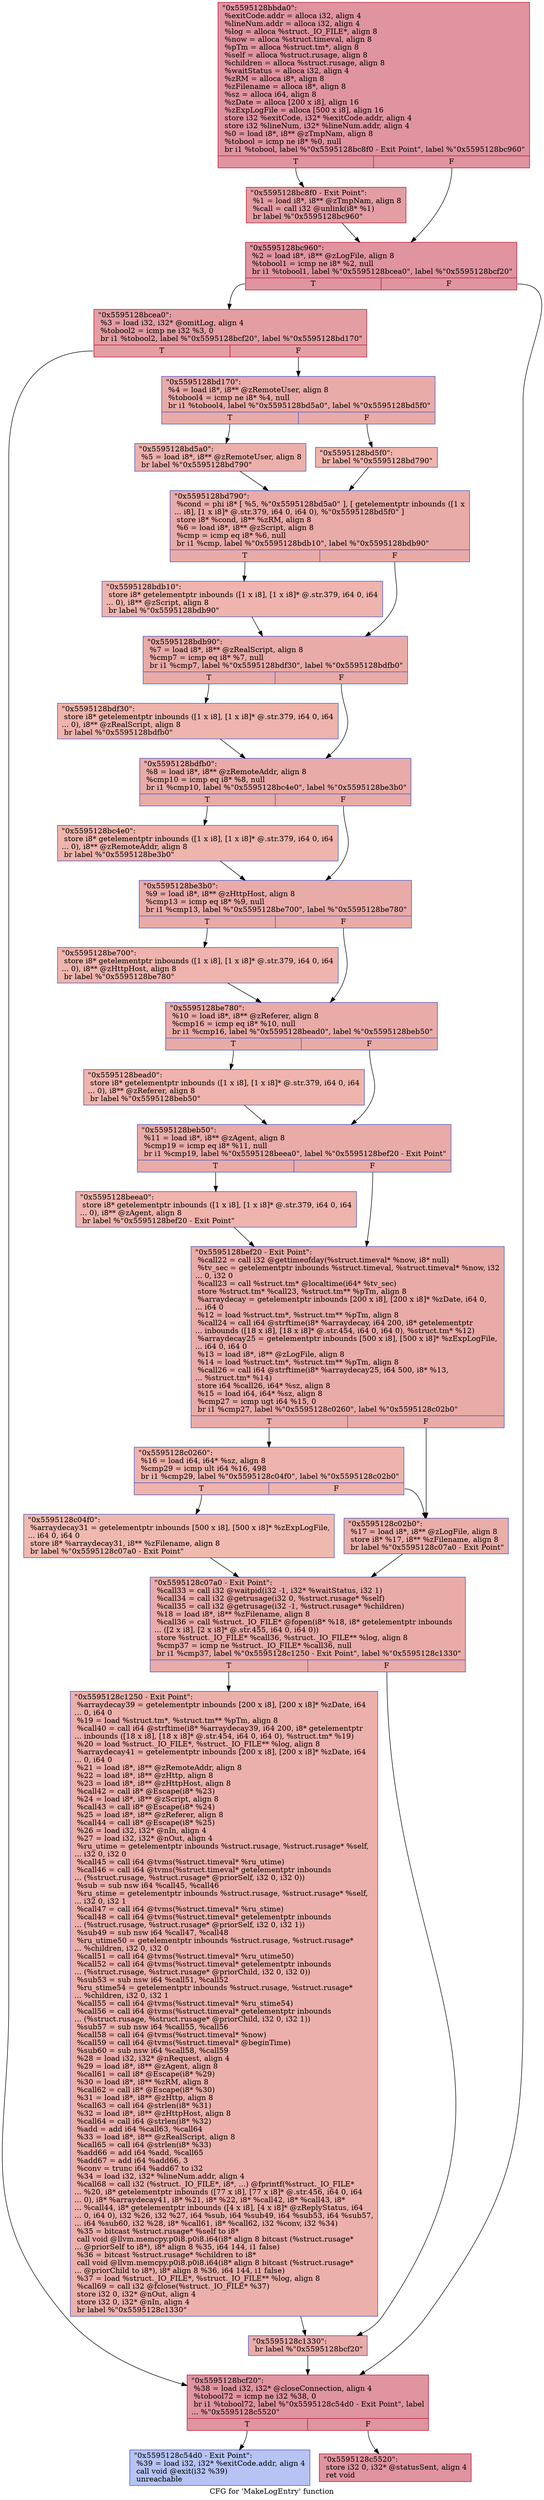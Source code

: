 digraph "CFG for 'MakeLogEntry' function" {
	label="CFG for 'MakeLogEntry' function";

	Node0x5595128bbda0 [shape=record,color="#b70d28ff", style=filled, fillcolor="#b70d2870",label="{\"0x5595128bbda0\":\l  %exitCode.addr = alloca i32, align 4\l  %lineNum.addr = alloca i32, align 4\l  %log = alloca %struct._IO_FILE*, align 8\l  %now = alloca %struct.timeval, align 8\l  %pTm = alloca %struct.tm*, align 8\l  %self = alloca %struct.rusage, align 8\l  %children = alloca %struct.rusage, align 8\l  %waitStatus = alloca i32, align 4\l  %zRM = alloca i8*, align 8\l  %zFilename = alloca i8*, align 8\l  %sz = alloca i64, align 8\l  %zDate = alloca [200 x i8], align 16\l  %zExpLogFile = alloca [500 x i8], align 16\l  store i32 %exitCode, i32* %exitCode.addr, align 4\l  store i32 %lineNum, i32* %lineNum.addr, align 4\l  %0 = load i8*, i8** @zTmpNam, align 8\l  %tobool = icmp ne i8* %0, null\l  br i1 %tobool, label %\"0x5595128bc8f0 - Exit Point\", label %\"0x5595128bc960\"\l|{<s0>T|<s1>F}}"];
	Node0x5595128bbda0:s0 -> Node0x5595128bc8f0;
	Node0x5595128bbda0:s1 -> Node0x5595128bc960;
	Node0x5595128bc8f0 [shape=record,color="#b70d28ff", style=filled, fillcolor="#be242e70",label="{\"0x5595128bc8f0 - Exit Point\":                    \l  %1 = load i8*, i8** @zTmpNam, align 8\l  %call = call i32 @unlink(i8* %1)\l  br label %\"0x5595128bc960\"\l}"];
	Node0x5595128bc8f0 -> Node0x5595128bc960;
	Node0x5595128bc960 [shape=record,color="#b70d28ff", style=filled, fillcolor="#b70d2870",label="{\"0x5595128bc960\":                                 \l  %2 = load i8*, i8** @zLogFile, align 8\l  %tobool1 = icmp ne i8* %2, null\l  br i1 %tobool1, label %\"0x5595128bcea0\", label %\"0x5595128bcf20\"\l|{<s0>T|<s1>F}}"];
	Node0x5595128bc960:s0 -> Node0x5595128bcea0;
	Node0x5595128bc960:s1 -> Node0x5595128bcf20;
	Node0x5595128bcea0 [shape=record,color="#b70d28ff", style=filled, fillcolor="#be242e70",label="{\"0x5595128bcea0\":                                 \l  %3 = load i32, i32* @omitLog, align 4\l  %tobool2 = icmp ne i32 %3, 0\l  br i1 %tobool2, label %\"0x5595128bcf20\", label %\"0x5595128bd170\"\l|{<s0>T|<s1>F}}"];
	Node0x5595128bcea0:s0 -> Node0x5595128bcf20;
	Node0x5595128bcea0:s1 -> Node0x5595128bd170;
	Node0x5595128bd170 [shape=record,color="#3d50c3ff", style=filled, fillcolor="#cc403a70",label="{\"0x5595128bd170\":                                 \l  %4 = load i8*, i8** @zRemoteUser, align 8\l  %tobool4 = icmp ne i8* %4, null\l  br i1 %tobool4, label %\"0x5595128bd5a0\", label %\"0x5595128bd5f0\"\l|{<s0>T|<s1>F}}"];
	Node0x5595128bd170:s0 -> Node0x5595128bd5a0;
	Node0x5595128bd170:s1 -> Node0x5595128bd5f0;
	Node0x5595128bd5a0 [shape=record,color="#3d50c3ff", style=filled, fillcolor="#d24b4070",label="{\"0x5595128bd5a0\":                                 \l  %5 = load i8*, i8** @zRemoteUser, align 8\l  br label %\"0x5595128bd790\"\l}"];
	Node0x5595128bd5a0 -> Node0x5595128bd790;
	Node0x5595128bd5f0 [shape=record,color="#3d50c3ff", style=filled, fillcolor="#d8564670",label="{\"0x5595128bd5f0\":                                 \l  br label %\"0x5595128bd790\"\l}"];
	Node0x5595128bd5f0 -> Node0x5595128bd790;
	Node0x5595128bd790 [shape=record,color="#3d50c3ff", style=filled, fillcolor="#cc403a70",label="{\"0x5595128bd790\":                                 \l  %cond = phi i8* [ %5, %\"0x5595128bd5a0\" ], [ getelementptr inbounds ([1 x\l... i8], [1 x i8]* @.str.379, i64 0, i64 0), %\"0x5595128bd5f0\" ]\l  store i8* %cond, i8** %zRM, align 8\l  %6 = load i8*, i8** @zScript, align 8\l  %cmp = icmp eq i8* %6, null\l  br i1 %cmp, label %\"0x5595128bdb10\", label %\"0x5595128bdb90\"\l|{<s0>T|<s1>F}}"];
	Node0x5595128bd790:s0 -> Node0x5595128bdb10;
	Node0x5595128bd790:s1 -> Node0x5595128bdb90;
	Node0x5595128bdb10 [shape=record,color="#3d50c3ff", style=filled, fillcolor="#d8564670",label="{\"0x5595128bdb10\":                                 \l  store i8* getelementptr inbounds ([1 x i8], [1 x i8]* @.str.379, i64 0, i64\l... 0), i8** @zScript, align 8\l  br label %\"0x5595128bdb90\"\l}"];
	Node0x5595128bdb10 -> Node0x5595128bdb90;
	Node0x5595128bdb90 [shape=record,color="#3d50c3ff", style=filled, fillcolor="#cc403a70",label="{\"0x5595128bdb90\":                                 \l  %7 = load i8*, i8** @zRealScript, align 8\l  %cmp7 = icmp eq i8* %7, null\l  br i1 %cmp7, label %\"0x5595128bdf30\", label %\"0x5595128bdfb0\"\l|{<s0>T|<s1>F}}"];
	Node0x5595128bdb90:s0 -> Node0x5595128bdf30;
	Node0x5595128bdb90:s1 -> Node0x5595128bdfb0;
	Node0x5595128bdf30 [shape=record,color="#3d50c3ff", style=filled, fillcolor="#d8564670",label="{\"0x5595128bdf30\":                                 \l  store i8* getelementptr inbounds ([1 x i8], [1 x i8]* @.str.379, i64 0, i64\l... 0), i8** @zRealScript, align 8\l  br label %\"0x5595128bdfb0\"\l}"];
	Node0x5595128bdf30 -> Node0x5595128bdfb0;
	Node0x5595128bdfb0 [shape=record,color="#3d50c3ff", style=filled, fillcolor="#cc403a70",label="{\"0x5595128bdfb0\":                                 \l  %8 = load i8*, i8** @zRemoteAddr, align 8\l  %cmp10 = icmp eq i8* %8, null\l  br i1 %cmp10, label %\"0x5595128bc4e0\", label %\"0x5595128be3b0\"\l|{<s0>T|<s1>F}}"];
	Node0x5595128bdfb0:s0 -> Node0x5595128bc4e0;
	Node0x5595128bdfb0:s1 -> Node0x5595128be3b0;
	Node0x5595128bc4e0 [shape=record,color="#3d50c3ff", style=filled, fillcolor="#d8564670",label="{\"0x5595128bc4e0\":                                 \l  store i8* getelementptr inbounds ([1 x i8], [1 x i8]* @.str.379, i64 0, i64\l... 0), i8** @zRemoteAddr, align 8\l  br label %\"0x5595128be3b0\"\l}"];
	Node0x5595128bc4e0 -> Node0x5595128be3b0;
	Node0x5595128be3b0 [shape=record,color="#3d50c3ff", style=filled, fillcolor="#cc403a70",label="{\"0x5595128be3b0\":                                 \l  %9 = load i8*, i8** @zHttpHost, align 8\l  %cmp13 = icmp eq i8* %9, null\l  br i1 %cmp13, label %\"0x5595128be700\", label %\"0x5595128be780\"\l|{<s0>T|<s1>F}}"];
	Node0x5595128be3b0:s0 -> Node0x5595128be700;
	Node0x5595128be3b0:s1 -> Node0x5595128be780;
	Node0x5595128be700 [shape=record,color="#3d50c3ff", style=filled, fillcolor="#d8564670",label="{\"0x5595128be700\":                                 \l  store i8* getelementptr inbounds ([1 x i8], [1 x i8]* @.str.379, i64 0, i64\l... 0), i8** @zHttpHost, align 8\l  br label %\"0x5595128be780\"\l}"];
	Node0x5595128be700 -> Node0x5595128be780;
	Node0x5595128be780 [shape=record,color="#3d50c3ff", style=filled, fillcolor="#cc403a70",label="{\"0x5595128be780\":                                 \l  %10 = load i8*, i8** @zReferer, align 8\l  %cmp16 = icmp eq i8* %10, null\l  br i1 %cmp16, label %\"0x5595128bead0\", label %\"0x5595128beb50\"\l|{<s0>T|<s1>F}}"];
	Node0x5595128be780:s0 -> Node0x5595128bead0;
	Node0x5595128be780:s1 -> Node0x5595128beb50;
	Node0x5595128bead0 [shape=record,color="#3d50c3ff", style=filled, fillcolor="#d8564670",label="{\"0x5595128bead0\":                                 \l  store i8* getelementptr inbounds ([1 x i8], [1 x i8]* @.str.379, i64 0, i64\l... 0), i8** @zReferer, align 8\l  br label %\"0x5595128beb50\"\l}"];
	Node0x5595128bead0 -> Node0x5595128beb50;
	Node0x5595128beb50 [shape=record,color="#3d50c3ff", style=filled, fillcolor="#cc403a70",label="{\"0x5595128beb50\":                                 \l  %11 = load i8*, i8** @zAgent, align 8\l  %cmp19 = icmp eq i8* %11, null\l  br i1 %cmp19, label %\"0x5595128beea0\", label %\"0x5595128bef20 - Exit Point\"\l|{<s0>T|<s1>F}}"];
	Node0x5595128beb50:s0 -> Node0x5595128beea0;
	Node0x5595128beb50:s1 -> Node0x5595128bef20;
	Node0x5595128beea0 [shape=record,color="#3d50c3ff", style=filled, fillcolor="#d8564670",label="{\"0x5595128beea0\":                                 \l  store i8* getelementptr inbounds ([1 x i8], [1 x i8]* @.str.379, i64 0, i64\l... 0), i8** @zAgent, align 8\l  br label %\"0x5595128bef20 - Exit Point\"\l}"];
	Node0x5595128beea0 -> Node0x5595128bef20;
	Node0x5595128bef20 [shape=record,color="#3d50c3ff", style=filled, fillcolor="#cc403a70",label="{\"0x5595128bef20 - Exit Point\":                    \l  %call22 = call i32 @gettimeofday(%struct.timeval* %now, i8* null)\l  %tv_sec = getelementptr inbounds %struct.timeval, %struct.timeval* %now, i32\l... 0, i32 0\l  %call23 = call %struct.tm* @localtime(i64* %tv_sec)\l  store %struct.tm* %call23, %struct.tm** %pTm, align 8\l  %arraydecay = getelementptr inbounds [200 x i8], [200 x i8]* %zDate, i64 0,\l... i64 0\l  %12 = load %struct.tm*, %struct.tm** %pTm, align 8\l  %call24 = call i64 @strftime(i8* %arraydecay, i64 200, i8* getelementptr\l... inbounds ([18 x i8], [18 x i8]* @.str.454, i64 0, i64 0), %struct.tm* %12)\l  %arraydecay25 = getelementptr inbounds [500 x i8], [500 x i8]* %zExpLogFile,\l... i64 0, i64 0\l  %13 = load i8*, i8** @zLogFile, align 8\l  %14 = load %struct.tm*, %struct.tm** %pTm, align 8\l  %call26 = call i64 @strftime(i8* %arraydecay25, i64 500, i8* %13,\l... %struct.tm* %14)\l  store i64 %call26, i64* %sz, align 8\l  %15 = load i64, i64* %sz, align 8\l  %cmp27 = icmp ugt i64 %15, 0\l  br i1 %cmp27, label %\"0x5595128c0260\", label %\"0x5595128c02b0\"\l|{<s0>T|<s1>F}}"];
	Node0x5595128bef20:s0 -> Node0x5595128c0260;
	Node0x5595128bef20:s1 -> Node0x5595128c02b0;
	Node0x5595128c0260 [shape=record,color="#3d50c3ff", style=filled, fillcolor="#d6524470",label="{\"0x5595128c0260\":                                 \l  %16 = load i64, i64* %sz, align 8\l  %cmp29 = icmp ult i64 %16, 498\l  br i1 %cmp29, label %\"0x5595128c04f0\", label %\"0x5595128c02b0\"\l|{<s0>T|<s1>F}}"];
	Node0x5595128c0260:s0 -> Node0x5595128c04f0;
	Node0x5595128c0260:s1 -> Node0x5595128c02b0;
	Node0x5595128c04f0 [shape=record,color="#3d50c3ff", style=filled, fillcolor="#de614d70",label="{\"0x5595128c04f0\":                                 \l  %arraydecay31 = getelementptr inbounds [500 x i8], [500 x i8]* %zExpLogFile,\l... i64 0, i64 0\l  store i8* %arraydecay31, i8** %zFilename, align 8\l  br label %\"0x5595128c07a0 - Exit Point\"\l}"];
	Node0x5595128c04f0 -> Node0x5595128c07a0;
	Node0x5595128c02b0 [shape=record,color="#3d50c3ff", style=filled, fillcolor="#d0473d70",label="{\"0x5595128c02b0\":                                 \l  %17 = load i8*, i8** @zLogFile, align 8\l  store i8* %17, i8** %zFilename, align 8\l  br label %\"0x5595128c07a0 - Exit Point\"\l}"];
	Node0x5595128c02b0 -> Node0x5595128c07a0;
	Node0x5595128c07a0 [shape=record,color="#3d50c3ff", style=filled, fillcolor="#cc403a70",label="{\"0x5595128c07a0 - Exit Point\":                    \l  %call33 = call i32 @waitpid(i32 -1, i32* %waitStatus, i32 1)\l  %call34 = call i32 @getrusage(i32 0, %struct.rusage* %self)\l  %call35 = call i32 @getrusage(i32 -1, %struct.rusage* %children)\l  %18 = load i8*, i8** %zFilename, align 8\l  %call36 = call %struct._IO_FILE* @fopen(i8* %18, i8* getelementptr inbounds\l... ([2 x i8], [2 x i8]* @.str.455, i64 0, i64 0))\l  store %struct._IO_FILE* %call36, %struct._IO_FILE** %log, align 8\l  %cmp37 = icmp ne %struct._IO_FILE* %call36, null\l  br i1 %cmp37, label %\"0x5595128c1250 - Exit Point\", label %\"0x5595128c1330\"\l|{<s0>T|<s1>F}}"];
	Node0x5595128c07a0:s0 -> Node0x5595128c1250;
	Node0x5595128c07a0:s1 -> Node0x5595128c1330;
	Node0x5595128c1250 [shape=record,color="#3d50c3ff", style=filled, fillcolor="#d24b4070",label="{\"0x5595128c1250 - Exit Point\":                    \l  %arraydecay39 = getelementptr inbounds [200 x i8], [200 x i8]* %zDate, i64\l... 0, i64 0\l  %19 = load %struct.tm*, %struct.tm** %pTm, align 8\l  %call40 = call i64 @strftime(i8* %arraydecay39, i64 200, i8* getelementptr\l... inbounds ([18 x i8], [18 x i8]* @.str.454, i64 0, i64 0), %struct.tm* %19)\l  %20 = load %struct._IO_FILE*, %struct._IO_FILE** %log, align 8\l  %arraydecay41 = getelementptr inbounds [200 x i8], [200 x i8]* %zDate, i64\l... 0, i64 0\l  %21 = load i8*, i8** @zRemoteAddr, align 8\l  %22 = load i8*, i8** @zHttp, align 8\l  %23 = load i8*, i8** @zHttpHost, align 8\l  %call42 = call i8* @Escape(i8* %23)\l  %24 = load i8*, i8** @zScript, align 8\l  %call43 = call i8* @Escape(i8* %24)\l  %25 = load i8*, i8** @zReferer, align 8\l  %call44 = call i8* @Escape(i8* %25)\l  %26 = load i32, i32* @nIn, align 4\l  %27 = load i32, i32* @nOut, align 4\l  %ru_utime = getelementptr inbounds %struct.rusage, %struct.rusage* %self,\l... i32 0, i32 0\l  %call45 = call i64 @tvms(%struct.timeval* %ru_utime)\l  %call46 = call i64 @tvms(%struct.timeval* getelementptr inbounds\l... (%struct.rusage, %struct.rusage* @priorSelf, i32 0, i32 0))\l  %sub = sub nsw i64 %call45, %call46\l  %ru_stime = getelementptr inbounds %struct.rusage, %struct.rusage* %self,\l... i32 0, i32 1\l  %call47 = call i64 @tvms(%struct.timeval* %ru_stime)\l  %call48 = call i64 @tvms(%struct.timeval* getelementptr inbounds\l... (%struct.rusage, %struct.rusage* @priorSelf, i32 0, i32 1))\l  %sub49 = sub nsw i64 %call47, %call48\l  %ru_utime50 = getelementptr inbounds %struct.rusage, %struct.rusage*\l... %children, i32 0, i32 0\l  %call51 = call i64 @tvms(%struct.timeval* %ru_utime50)\l  %call52 = call i64 @tvms(%struct.timeval* getelementptr inbounds\l... (%struct.rusage, %struct.rusage* @priorChild, i32 0, i32 0))\l  %sub53 = sub nsw i64 %call51, %call52\l  %ru_stime54 = getelementptr inbounds %struct.rusage, %struct.rusage*\l... %children, i32 0, i32 1\l  %call55 = call i64 @tvms(%struct.timeval* %ru_stime54)\l  %call56 = call i64 @tvms(%struct.timeval* getelementptr inbounds\l... (%struct.rusage, %struct.rusage* @priorChild, i32 0, i32 1))\l  %sub57 = sub nsw i64 %call55, %call56\l  %call58 = call i64 @tvms(%struct.timeval* %now)\l  %call59 = call i64 @tvms(%struct.timeval* @beginTime)\l  %sub60 = sub nsw i64 %call58, %call59\l  %28 = load i32, i32* @nRequest, align 4\l  %29 = load i8*, i8** @zAgent, align 8\l  %call61 = call i8* @Escape(i8* %29)\l  %30 = load i8*, i8** %zRM, align 8\l  %call62 = call i8* @Escape(i8* %30)\l  %31 = load i8*, i8** @zHttp, align 8\l  %call63 = call i64 @strlen(i8* %31)\l  %32 = load i8*, i8** @zHttpHost, align 8\l  %call64 = call i64 @strlen(i8* %32)\l  %add = add i64 %call63, %call64\l  %33 = load i8*, i8** @zRealScript, align 8\l  %call65 = call i64 @strlen(i8* %33)\l  %add66 = add i64 %add, %call65\l  %add67 = add i64 %add66, 3\l  %conv = trunc i64 %add67 to i32\l  %34 = load i32, i32* %lineNum.addr, align 4\l  %call68 = call i32 (%struct._IO_FILE*, i8*, ...) @fprintf(%struct._IO_FILE*\l... %20, i8* getelementptr inbounds ([77 x i8], [77 x i8]* @.str.456, i64 0, i64\l... 0), i8* %arraydecay41, i8* %21, i8* %22, i8* %call42, i8* %call43, i8*\l... %call44, i8* getelementptr inbounds ([4 x i8], [4 x i8]* @zReplyStatus, i64\l... 0, i64 0), i32 %26, i32 %27, i64 %sub, i64 %sub49, i64 %sub53, i64 %sub57,\l... i64 %sub60, i32 %28, i8* %call61, i8* %call62, i32 %conv, i32 %34)\l  %35 = bitcast %struct.rusage* %self to i8*\l  call void @llvm.memcpy.p0i8.p0i8.i64(i8* align 8 bitcast (%struct.rusage*\l... @priorSelf to i8*), i8* align 8 %35, i64 144, i1 false)\l  %36 = bitcast %struct.rusage* %children to i8*\l  call void @llvm.memcpy.p0i8.p0i8.i64(i8* align 8 bitcast (%struct.rusage*\l... @priorChild to i8*), i8* align 8 %36, i64 144, i1 false)\l  %37 = load %struct._IO_FILE*, %struct._IO_FILE** %log, align 8\l  %call69 = call i32 @fclose(%struct._IO_FILE* %37)\l  store i32 0, i32* @nOut, align 4\l  store i32 0, i32* @nIn, align 4\l  br label %\"0x5595128c1330\"\l}"];
	Node0x5595128c1250 -> Node0x5595128c1330;
	Node0x5595128c1330 [shape=record,color="#3d50c3ff", style=filled, fillcolor="#cc403a70",label="{\"0x5595128c1330\":                                 \l  br label %\"0x5595128bcf20\"\l}"];
	Node0x5595128c1330 -> Node0x5595128bcf20;
	Node0x5595128bcf20 [shape=record,color="#b70d28ff", style=filled, fillcolor="#b70d2870",label="{\"0x5595128bcf20\":                                 \l  %38 = load i32, i32* @closeConnection, align 4\l  %tobool72 = icmp ne i32 %38, 0\l  br i1 %tobool72, label %\"0x5595128c54d0 - Exit Point\", label\l... %\"0x5595128c5520\"\l|{<s0>T|<s1>F}}"];
	Node0x5595128bcf20:s0 -> Node0x5595128c54d0;
	Node0x5595128bcf20:s1 -> Node0x5595128c5520;
	Node0x5595128c54d0 [shape=record,color="#3d50c3ff", style=filled, fillcolor="#5977e370",label="{\"0x5595128c54d0 - Exit Point\":                    \l  %39 = load i32, i32* %exitCode.addr, align 4\l  call void @exit(i32 %39)\l  unreachable\l}"];
	Node0x5595128c5520 [shape=record,color="#b70d28ff", style=filled, fillcolor="#b70d2870",label="{\"0x5595128c5520\":                                 \l  store i32 0, i32* @statusSent, align 4\l  ret void\l}"];
}
